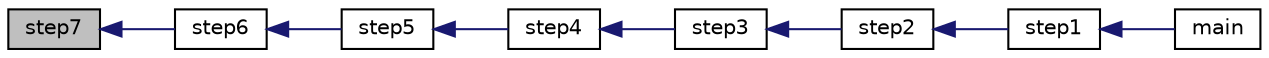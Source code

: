 digraph "step7"
{
  edge [fontname="Helvetica",fontsize="10",labelfontname="Helvetica",labelfontsize="10"];
  node [fontname="Helvetica",fontsize="10",shape=record];
  rankdir="LR";
  Node80 [label="step7",height=0.2,width=0.4,color="black", fillcolor="grey75", style="filled", fontcolor="black"];
  Node80 -> Node81 [dir="back",color="midnightblue",fontsize="10",style="solid",fontname="Helvetica"];
  Node81 [label="step6",height=0.2,width=0.4,color="black", fillcolor="white", style="filled",URL="$d9/d4b/alphabet2_8_c.html#a818d2a75aa35872731fc29c2bdc28a15"];
  Node81 -> Node82 [dir="back",color="midnightblue",fontsize="10",style="solid",fontname="Helvetica"];
  Node82 [label="step5",height=0.2,width=0.4,color="black", fillcolor="white", style="filled",URL="$d9/d4b/alphabet2_8_c.html#a7cd71333196d90783e0de62c4fa49aa6"];
  Node82 -> Node83 [dir="back",color="midnightblue",fontsize="10",style="solid",fontname="Helvetica"];
  Node83 [label="step4",height=0.2,width=0.4,color="black", fillcolor="white", style="filled",URL="$d9/d4b/alphabet2_8_c.html#a0d2923306f849e222a939be42d0766f4"];
  Node83 -> Node84 [dir="back",color="midnightblue",fontsize="10",style="solid",fontname="Helvetica"];
  Node84 [label="step3",height=0.2,width=0.4,color="black", fillcolor="white", style="filled",URL="$d9/d4b/alphabet2_8_c.html#a398da9deea29d9ee8737f7ac2c69c1ff"];
  Node84 -> Node85 [dir="back",color="midnightblue",fontsize="10",style="solid",fontname="Helvetica"];
  Node85 [label="step2",height=0.2,width=0.4,color="black", fillcolor="white", style="filled",URL="$d9/d4b/alphabet2_8_c.html#af8e85ed40687e598dd13d12f16f9f91f"];
  Node85 -> Node86 [dir="back",color="midnightblue",fontsize="10",style="solid",fontname="Helvetica"];
  Node86 [label="step1",height=0.2,width=0.4,color="black", fillcolor="white", style="filled",URL="$d9/d4b/alphabet2_8_c.html#a3a49c788d5af77e40bd11fa8a58e3aad"];
  Node86 -> Node87 [dir="back",color="midnightblue",fontsize="10",style="solid",fontname="Helvetica"];
  Node87 [label="main",height=0.2,width=0.4,color="black", fillcolor="white", style="filled",URL="$d9/d4b/alphabet2_8_c.html#a3c04138a5bfe5d72780bb7e82a18e627"];
}
